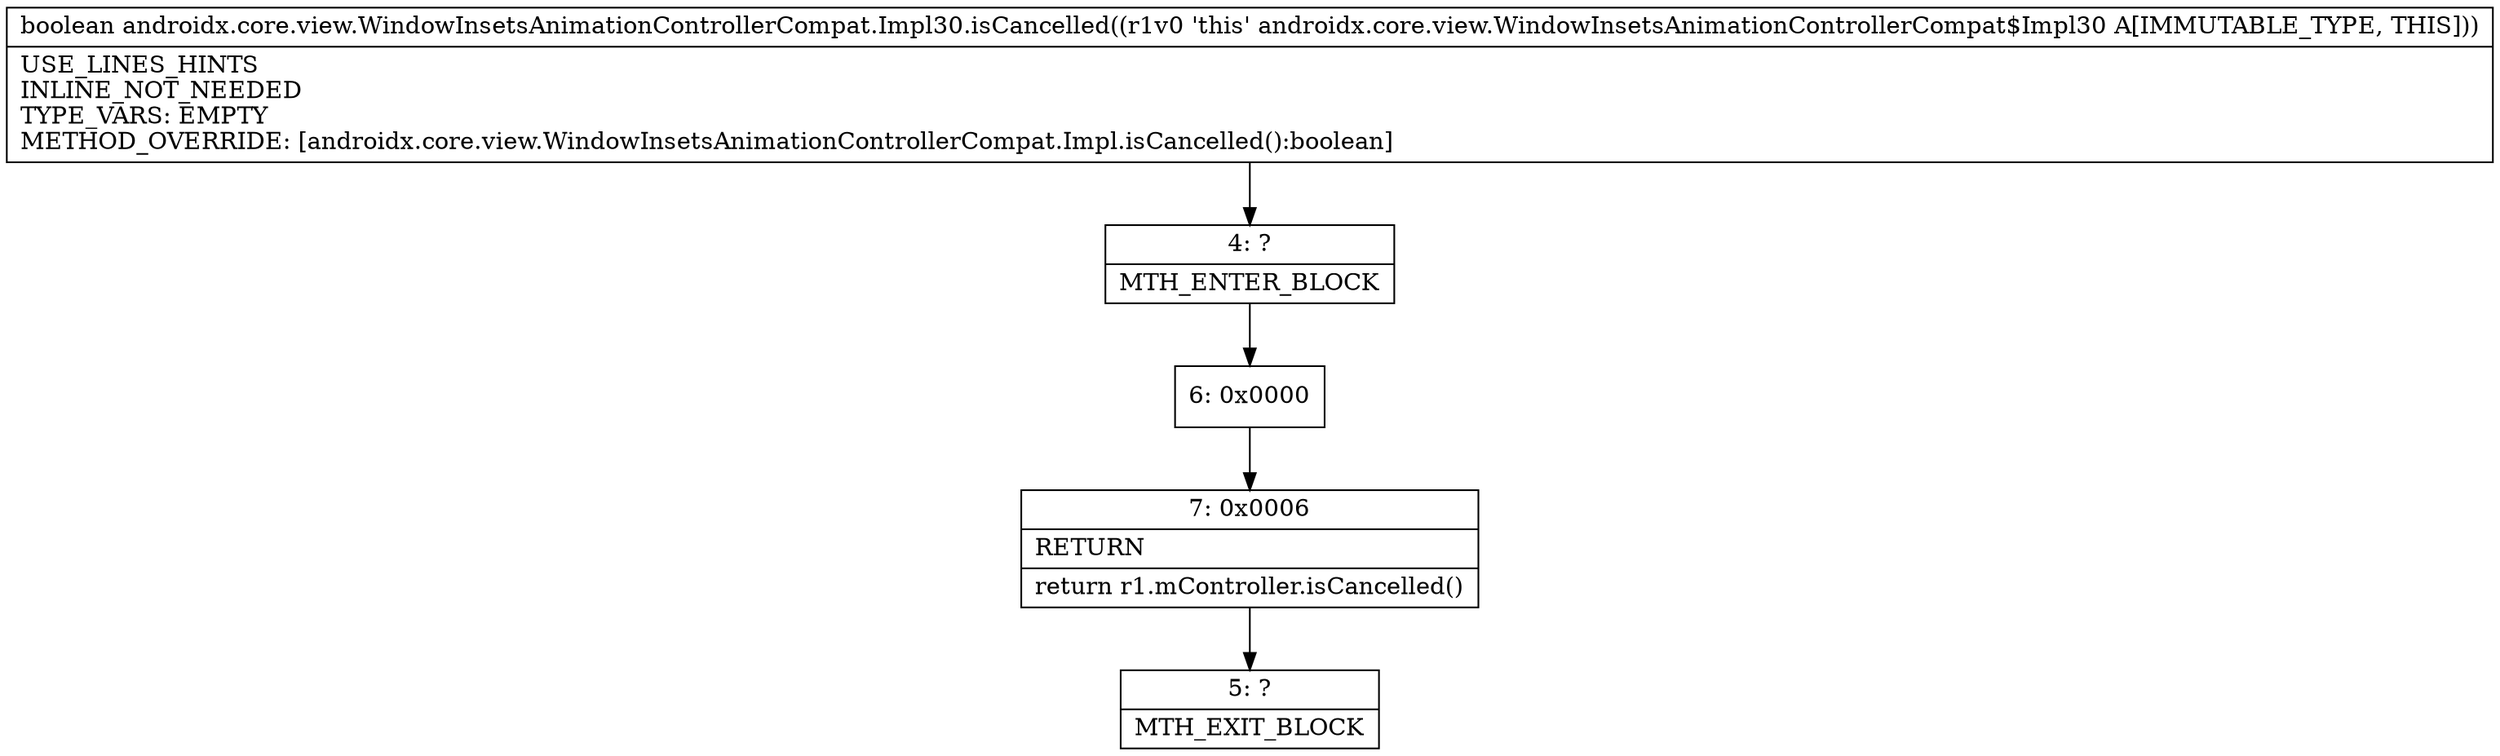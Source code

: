 digraph "CFG forandroidx.core.view.WindowInsetsAnimationControllerCompat.Impl30.isCancelled()Z" {
Node_4 [shape=record,label="{4\:\ ?|MTH_ENTER_BLOCK\l}"];
Node_6 [shape=record,label="{6\:\ 0x0000}"];
Node_7 [shape=record,label="{7\:\ 0x0006|RETURN\l|return r1.mController.isCancelled()\l}"];
Node_5 [shape=record,label="{5\:\ ?|MTH_EXIT_BLOCK\l}"];
MethodNode[shape=record,label="{boolean androidx.core.view.WindowInsetsAnimationControllerCompat.Impl30.isCancelled((r1v0 'this' androidx.core.view.WindowInsetsAnimationControllerCompat$Impl30 A[IMMUTABLE_TYPE, THIS]))  | USE_LINES_HINTS\lINLINE_NOT_NEEDED\lTYPE_VARS: EMPTY\lMETHOD_OVERRIDE: [androidx.core.view.WindowInsetsAnimationControllerCompat.Impl.isCancelled():boolean]\l}"];
MethodNode -> Node_4;Node_4 -> Node_6;
Node_6 -> Node_7;
Node_7 -> Node_5;
}

